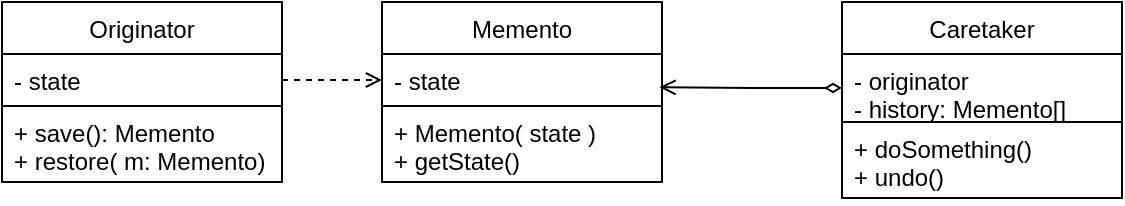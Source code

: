 <mxfile version="14.6.13" type="device"><diagram id="vJ75yegGPpjPDTrprNLI" name="Страница 1"><mxGraphModel dx="723" dy="458" grid="1" gridSize="10" guides="1" tooltips="1" connect="1" arrows="1" fold="1" page="1" pageScale="1" pageWidth="827" pageHeight="1169" math="0" shadow="0"><root><mxCell id="0"/><mxCell id="1" parent="0"/><mxCell id="YH8Sukga-aGlS8WLmoeH-1" value="Originator" style="swimlane;fontStyle=0;childLayout=stackLayout;horizontal=1;startSize=26;horizontalStack=0;resizeParent=1;resizeParentMax=0;resizeLast=0;collapsible=1;marginBottom=0;" vertex="1" parent="1"><mxGeometry x="160" y="230" width="140" height="90" as="geometry"/></mxCell><mxCell id="YH8Sukga-aGlS8WLmoeH-2" value="- state" style="text;strokeColor=#000000;fillColor=none;align=left;verticalAlign=top;spacingLeft=4;spacingRight=4;overflow=hidden;rotatable=0;points=[[0,0.5],[1,0.5]];portConstraint=eastwest;" vertex="1" parent="YH8Sukga-aGlS8WLmoeH-1"><mxGeometry y="26" width="140" height="26" as="geometry"/></mxCell><mxCell id="YH8Sukga-aGlS8WLmoeH-3" value="+ save(): Memento&#10;+ restore( m: Memento)" style="text;strokeColor=none;fillColor=none;align=left;verticalAlign=top;spacingLeft=4;spacingRight=4;overflow=hidden;rotatable=0;points=[[0,0.5],[1,0.5]];portConstraint=eastwest;" vertex="1" parent="YH8Sukga-aGlS8WLmoeH-1"><mxGeometry y="52" width="140" height="38" as="geometry"/></mxCell><mxCell id="YH8Sukga-aGlS8WLmoeH-5" value="Memento" style="swimlane;fontStyle=0;childLayout=stackLayout;horizontal=1;startSize=26;horizontalStack=0;resizeParent=1;resizeParentMax=0;resizeLast=0;collapsible=1;marginBottom=0;" vertex="1" parent="1"><mxGeometry x="350" y="230" width="140" height="90" as="geometry"/></mxCell><mxCell id="YH8Sukga-aGlS8WLmoeH-6" value="- state" style="text;strokeColor=#000000;fillColor=none;align=left;verticalAlign=top;spacingLeft=4;spacingRight=4;overflow=hidden;rotatable=0;points=[[0,0.5],[1,0.5]];portConstraint=eastwest;" vertex="1" parent="YH8Sukga-aGlS8WLmoeH-5"><mxGeometry y="26" width="140" height="26" as="geometry"/></mxCell><mxCell id="YH8Sukga-aGlS8WLmoeH-7" value="+ Memento( state )&#10;+ getState()" style="text;strokeColor=none;fillColor=none;align=left;verticalAlign=top;spacingLeft=4;spacingRight=4;overflow=hidden;rotatable=0;points=[[0,0.5],[1,0.5]];portConstraint=eastwest;" vertex="1" parent="YH8Sukga-aGlS8WLmoeH-5"><mxGeometry y="52" width="140" height="38" as="geometry"/></mxCell><mxCell id="YH8Sukga-aGlS8WLmoeH-8" value="Caretaker" style="swimlane;fontStyle=0;childLayout=stackLayout;horizontal=1;startSize=26;horizontalStack=0;resizeParent=1;resizeParentMax=0;resizeLast=0;collapsible=1;marginBottom=0;" vertex="1" parent="1"><mxGeometry x="580" y="230" width="140" height="98" as="geometry"/></mxCell><mxCell id="YH8Sukga-aGlS8WLmoeH-9" value="- originator&#10;- history: Memento[]&#10;" style="text;strokeColor=#000000;fillColor=none;align=left;verticalAlign=top;spacingLeft=4;spacingRight=4;overflow=hidden;rotatable=0;points=[[0,0.5],[1,0.5]];portConstraint=eastwest;" vertex="1" parent="YH8Sukga-aGlS8WLmoeH-8"><mxGeometry y="26" width="140" height="34" as="geometry"/></mxCell><mxCell id="YH8Sukga-aGlS8WLmoeH-10" value="+ doSomething()&#10;+ undo()" style="text;strokeColor=none;fillColor=none;align=left;verticalAlign=top;spacingLeft=4;spacingRight=4;overflow=hidden;rotatable=0;points=[[0,0.5],[1,0.5]];portConstraint=eastwest;" vertex="1" parent="YH8Sukga-aGlS8WLmoeH-8"><mxGeometry y="60" width="140" height="38" as="geometry"/></mxCell><mxCell id="YH8Sukga-aGlS8WLmoeH-11" style="edgeStyle=orthogonalEdgeStyle;rounded=0;orthogonalLoop=1;jettySize=auto;html=1;entryX=0;entryY=0.5;entryDx=0;entryDy=0;dashed=1;endArrow=open;endFill=0;" edge="1" parent="1" source="YH8Sukga-aGlS8WLmoeH-2" target="YH8Sukga-aGlS8WLmoeH-6"><mxGeometry relative="1" as="geometry"/></mxCell><mxCell id="YH8Sukga-aGlS8WLmoeH-12" style="edgeStyle=orthogonalEdgeStyle;rounded=0;orthogonalLoop=1;jettySize=auto;html=1;endArrow=open;endFill=0;entryX=0.991;entryY=0.637;entryDx=0;entryDy=0;entryPerimeter=0;startArrow=diamondThin;startFill=0;" edge="1" parent="1" source="YH8Sukga-aGlS8WLmoeH-9" target="YH8Sukga-aGlS8WLmoeH-6"><mxGeometry relative="1" as="geometry"><mxPoint x="510" y="273" as="targetPoint"/></mxGeometry></mxCell></root></mxGraphModel></diagram></mxfile>